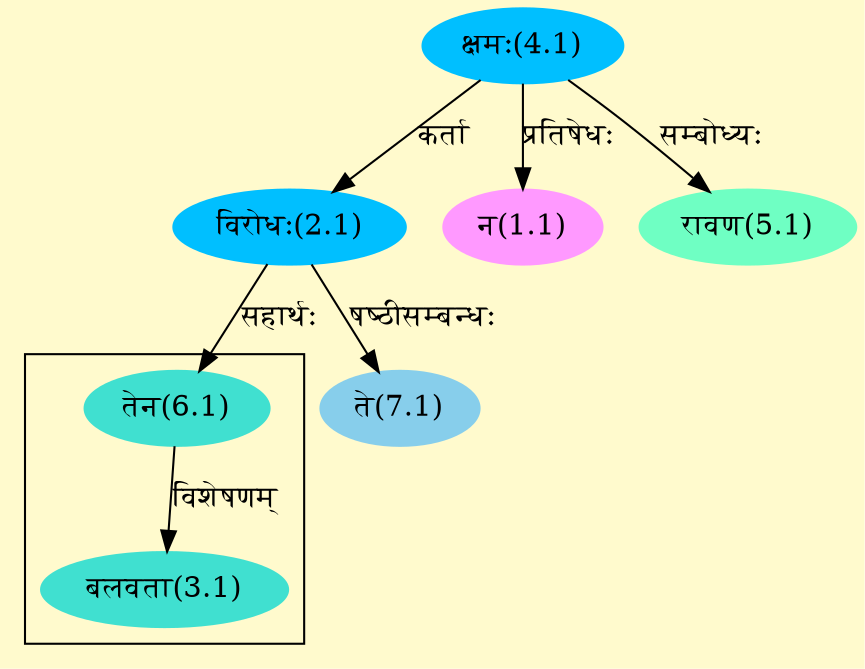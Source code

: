digraph G{
rankdir=BT;
 compound=true;
 bgcolor="lemonchiffon1";

subgraph cluster_1{
Node3_1 [style=filled, color="#40E0D0" label = "बलवता(3.1)"]
Node6_1 [style=filled, color="#40E0D0" label = "तेन(6.1)"]

}
Node1_1 [style=filled, color="#FF99FF" label = "न(1.1)"]
Node4_1 [style=filled, color="#00BFFF" label = "क्षमः(4.1)"]
Node2_1 [style=filled, color="#00BFFF" label = "विरोधः(2.1)"]
Node [style=filled, color="" label = "()"]
Node5_1 [style=filled, color="#6FFFC3" label = "रावण(5.1)"]
Node6_1 [style=filled, color="#40E0D0" label = "तेन(6.1)"]
Node7_1 [style=filled, color="#87CEEB" label = "ते(7.1)"]
/* Start of Relations section */

Node1_1 -> Node4_1 [  label="प्रतिषेधः"  dir="back" ]
Node2_1 -> Node4_1 [  label="कर्ता"  dir="back" ]
Node3_1 -> Node6_1 [  label="विशेषणम्"  dir="back" ]
Node5_1 -> Node4_1 [  label="सम्बोध्यः"  dir="back" ]
Node6_1 -> Node2_1 [  label="सहार्थः"  dir="back" ]
Node7_1 -> Node2_1 [  label="षष्ठीसम्बन्धः"  dir="back" ]
}
